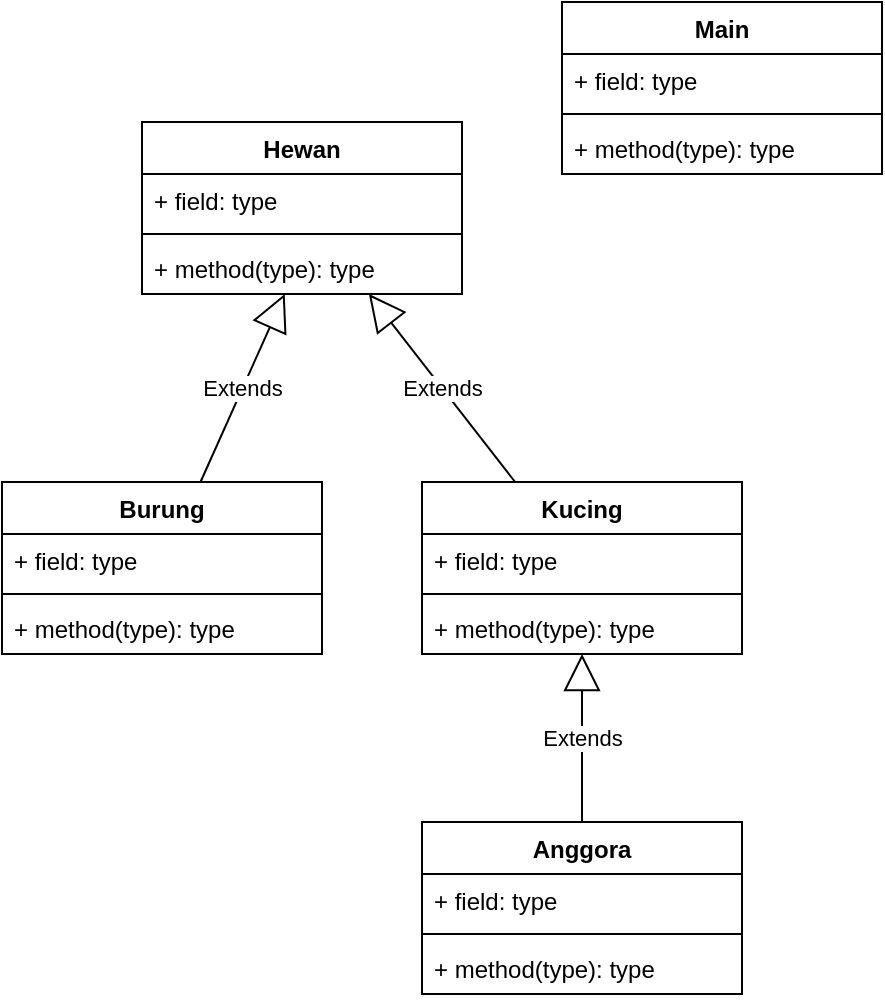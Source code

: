 <mxfile version="20.3.0" type="device"><diagram id="Af5tcKhwE_-PsXYxyyjN" name="Page-1"><mxGraphModel dx="782" dy="531" grid="1" gridSize="10" guides="1" tooltips="1" connect="1" arrows="1" fold="1" page="1" pageScale="1" pageWidth="850" pageHeight="1100" math="0" shadow="0"><root><mxCell id="0"/><mxCell id="1" parent="0"/><mxCell id="TGSEUg4S9sMXoejRtgNv-1" value="Hewan" style="swimlane;fontStyle=1;align=center;verticalAlign=top;childLayout=stackLayout;horizontal=1;startSize=26;horizontalStack=0;resizeParent=1;resizeParentMax=0;resizeLast=0;collapsible=1;marginBottom=0;" vertex="1" parent="1"><mxGeometry x="110" y="90" width="160" height="86" as="geometry"/></mxCell><mxCell id="TGSEUg4S9sMXoejRtgNv-2" value="+ field: type" style="text;strokeColor=none;fillColor=none;align=left;verticalAlign=top;spacingLeft=4;spacingRight=4;overflow=hidden;rotatable=0;points=[[0,0.5],[1,0.5]];portConstraint=eastwest;" vertex="1" parent="TGSEUg4S9sMXoejRtgNv-1"><mxGeometry y="26" width="160" height="26" as="geometry"/></mxCell><mxCell id="TGSEUg4S9sMXoejRtgNv-3" value="" style="line;strokeWidth=1;fillColor=none;align=left;verticalAlign=middle;spacingTop=-1;spacingLeft=3;spacingRight=3;rotatable=0;labelPosition=right;points=[];portConstraint=eastwest;strokeColor=inherit;" vertex="1" parent="TGSEUg4S9sMXoejRtgNv-1"><mxGeometry y="52" width="160" height="8" as="geometry"/></mxCell><mxCell id="TGSEUg4S9sMXoejRtgNv-4" value="+ method(type): type" style="text;strokeColor=none;fillColor=none;align=left;verticalAlign=top;spacingLeft=4;spacingRight=4;overflow=hidden;rotatable=0;points=[[0,0.5],[1,0.5]];portConstraint=eastwest;" vertex="1" parent="TGSEUg4S9sMXoejRtgNv-1"><mxGeometry y="60" width="160" height="26" as="geometry"/></mxCell><mxCell id="TGSEUg4S9sMXoejRtgNv-5" value="Kucing" style="swimlane;fontStyle=1;align=center;verticalAlign=top;childLayout=stackLayout;horizontal=1;startSize=26;horizontalStack=0;resizeParent=1;resizeParentMax=0;resizeLast=0;collapsible=1;marginBottom=0;" vertex="1" parent="1"><mxGeometry x="250" y="270" width="160" height="86" as="geometry"/></mxCell><mxCell id="TGSEUg4S9sMXoejRtgNv-6" value="+ field: type" style="text;strokeColor=none;fillColor=none;align=left;verticalAlign=top;spacingLeft=4;spacingRight=4;overflow=hidden;rotatable=0;points=[[0,0.5],[1,0.5]];portConstraint=eastwest;" vertex="1" parent="TGSEUg4S9sMXoejRtgNv-5"><mxGeometry y="26" width="160" height="26" as="geometry"/></mxCell><mxCell id="TGSEUg4S9sMXoejRtgNv-7" value="" style="line;strokeWidth=1;fillColor=none;align=left;verticalAlign=middle;spacingTop=-1;spacingLeft=3;spacingRight=3;rotatable=0;labelPosition=right;points=[];portConstraint=eastwest;strokeColor=inherit;" vertex="1" parent="TGSEUg4S9sMXoejRtgNv-5"><mxGeometry y="52" width="160" height="8" as="geometry"/></mxCell><mxCell id="TGSEUg4S9sMXoejRtgNv-8" value="+ method(type): type" style="text;strokeColor=none;fillColor=none;align=left;verticalAlign=top;spacingLeft=4;spacingRight=4;overflow=hidden;rotatable=0;points=[[0,0.5],[1,0.5]];portConstraint=eastwest;" vertex="1" parent="TGSEUg4S9sMXoejRtgNv-5"><mxGeometry y="60" width="160" height="26" as="geometry"/></mxCell><mxCell id="TGSEUg4S9sMXoejRtgNv-9" value="Burung" style="swimlane;fontStyle=1;align=center;verticalAlign=top;childLayout=stackLayout;horizontal=1;startSize=26;horizontalStack=0;resizeParent=1;resizeParentMax=0;resizeLast=0;collapsible=1;marginBottom=0;" vertex="1" parent="1"><mxGeometry x="40" y="270" width="160" height="86" as="geometry"/></mxCell><mxCell id="TGSEUg4S9sMXoejRtgNv-10" value="+ field: type" style="text;strokeColor=none;fillColor=none;align=left;verticalAlign=top;spacingLeft=4;spacingRight=4;overflow=hidden;rotatable=0;points=[[0,0.5],[1,0.5]];portConstraint=eastwest;" vertex="1" parent="TGSEUg4S9sMXoejRtgNv-9"><mxGeometry y="26" width="160" height="26" as="geometry"/></mxCell><mxCell id="TGSEUg4S9sMXoejRtgNv-11" value="" style="line;strokeWidth=1;fillColor=none;align=left;verticalAlign=middle;spacingTop=-1;spacingLeft=3;spacingRight=3;rotatable=0;labelPosition=right;points=[];portConstraint=eastwest;strokeColor=inherit;" vertex="1" parent="TGSEUg4S9sMXoejRtgNv-9"><mxGeometry y="52" width="160" height="8" as="geometry"/></mxCell><mxCell id="TGSEUg4S9sMXoejRtgNv-12" value="+ method(type): type" style="text;strokeColor=none;fillColor=none;align=left;verticalAlign=top;spacingLeft=4;spacingRight=4;overflow=hidden;rotatable=0;points=[[0,0.5],[1,0.5]];portConstraint=eastwest;" vertex="1" parent="TGSEUg4S9sMXoejRtgNv-9"><mxGeometry y="60" width="160" height="26" as="geometry"/></mxCell><mxCell id="TGSEUg4S9sMXoejRtgNv-13" value="Extends" style="endArrow=block;endSize=16;endFill=0;html=1;rounded=0;entryX=0.446;entryY=1;entryDx=0;entryDy=0;entryPerimeter=0;" edge="1" parent="1" source="TGSEUg4S9sMXoejRtgNv-9" target="TGSEUg4S9sMXoejRtgNv-4"><mxGeometry width="160" relative="1" as="geometry"><mxPoint x="320" y="280" as="sourcePoint"/><mxPoint x="480" y="280" as="targetPoint"/></mxGeometry></mxCell><mxCell id="TGSEUg4S9sMXoejRtgNv-14" value="Extends" style="endArrow=block;endSize=16;endFill=0;html=1;rounded=0;" edge="1" parent="1" source="TGSEUg4S9sMXoejRtgNv-5" target="TGSEUg4S9sMXoejRtgNv-1"><mxGeometry width="160" relative="1" as="geometry"><mxPoint x="320" y="280" as="sourcePoint"/><mxPoint x="480" y="280" as="targetPoint"/></mxGeometry></mxCell><mxCell id="TGSEUg4S9sMXoejRtgNv-16" value="Anggora" style="swimlane;fontStyle=1;align=center;verticalAlign=top;childLayout=stackLayout;horizontal=1;startSize=26;horizontalStack=0;resizeParent=1;resizeParentMax=0;resizeLast=0;collapsible=1;marginBottom=0;" vertex="1" parent="1"><mxGeometry x="250" y="440" width="160" height="86" as="geometry"/></mxCell><mxCell id="TGSEUg4S9sMXoejRtgNv-17" value="+ field: type" style="text;strokeColor=none;fillColor=none;align=left;verticalAlign=top;spacingLeft=4;spacingRight=4;overflow=hidden;rotatable=0;points=[[0,0.5],[1,0.5]];portConstraint=eastwest;" vertex="1" parent="TGSEUg4S9sMXoejRtgNv-16"><mxGeometry y="26" width="160" height="26" as="geometry"/></mxCell><mxCell id="TGSEUg4S9sMXoejRtgNv-18" value="" style="line;strokeWidth=1;fillColor=none;align=left;verticalAlign=middle;spacingTop=-1;spacingLeft=3;spacingRight=3;rotatable=0;labelPosition=right;points=[];portConstraint=eastwest;strokeColor=inherit;" vertex="1" parent="TGSEUg4S9sMXoejRtgNv-16"><mxGeometry y="52" width="160" height="8" as="geometry"/></mxCell><mxCell id="TGSEUg4S9sMXoejRtgNv-19" value="+ method(type): type" style="text;strokeColor=none;fillColor=none;align=left;verticalAlign=top;spacingLeft=4;spacingRight=4;overflow=hidden;rotatable=0;points=[[0,0.5],[1,0.5]];portConstraint=eastwest;" vertex="1" parent="TGSEUg4S9sMXoejRtgNv-16"><mxGeometry y="60" width="160" height="26" as="geometry"/></mxCell><mxCell id="TGSEUg4S9sMXoejRtgNv-20" value="Extends" style="endArrow=block;endSize=16;endFill=0;html=1;rounded=0;exitX=0.5;exitY=0;exitDx=0;exitDy=0;" edge="1" parent="1" source="TGSEUg4S9sMXoejRtgNv-16" target="TGSEUg4S9sMXoejRtgNv-5"><mxGeometry width="160" relative="1" as="geometry"><mxPoint x="300" y="400" as="sourcePoint"/><mxPoint x="460" y="400" as="targetPoint"/></mxGeometry></mxCell><mxCell id="TGSEUg4S9sMXoejRtgNv-21" value="Main" style="swimlane;fontStyle=1;align=center;verticalAlign=top;childLayout=stackLayout;horizontal=1;startSize=26;horizontalStack=0;resizeParent=1;resizeParentMax=0;resizeLast=0;collapsible=1;marginBottom=0;" vertex="1" parent="1"><mxGeometry x="320" y="30" width="160" height="86" as="geometry"/></mxCell><mxCell id="TGSEUg4S9sMXoejRtgNv-22" value="+ field: type" style="text;strokeColor=none;fillColor=none;align=left;verticalAlign=top;spacingLeft=4;spacingRight=4;overflow=hidden;rotatable=0;points=[[0,0.5],[1,0.5]];portConstraint=eastwest;" vertex="1" parent="TGSEUg4S9sMXoejRtgNv-21"><mxGeometry y="26" width="160" height="26" as="geometry"/></mxCell><mxCell id="TGSEUg4S9sMXoejRtgNv-23" value="" style="line;strokeWidth=1;fillColor=none;align=left;verticalAlign=middle;spacingTop=-1;spacingLeft=3;spacingRight=3;rotatable=0;labelPosition=right;points=[];portConstraint=eastwest;strokeColor=inherit;" vertex="1" parent="TGSEUg4S9sMXoejRtgNv-21"><mxGeometry y="52" width="160" height="8" as="geometry"/></mxCell><mxCell id="TGSEUg4S9sMXoejRtgNv-24" value="+ method(type): type" style="text;strokeColor=none;fillColor=none;align=left;verticalAlign=top;spacingLeft=4;spacingRight=4;overflow=hidden;rotatable=0;points=[[0,0.5],[1,0.5]];portConstraint=eastwest;" vertex="1" parent="TGSEUg4S9sMXoejRtgNv-21"><mxGeometry y="60" width="160" height="26" as="geometry"/></mxCell></root></mxGraphModel></diagram></mxfile>